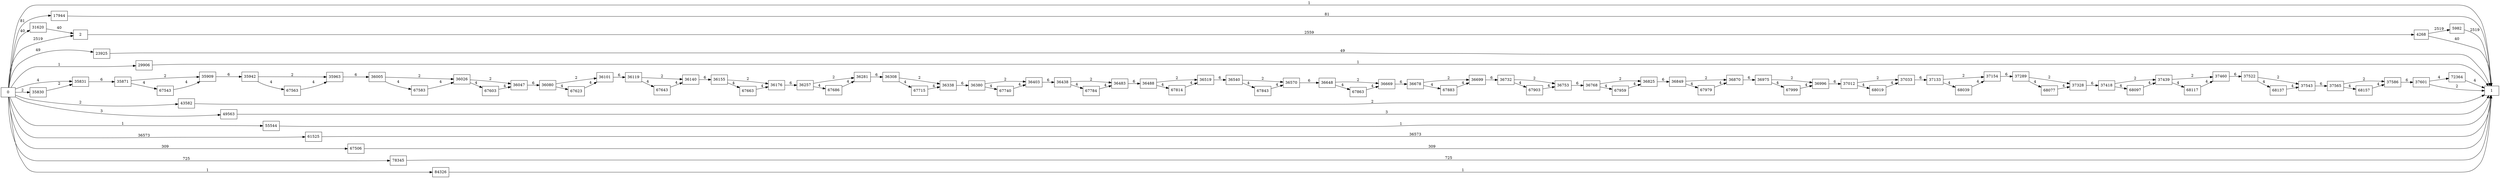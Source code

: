 digraph {
	graph [rankdir=LR]
	node [shape=rectangle]
	2 -> 4268 [label=2559]
	4268 -> 1 [label=40]
	4268 -> 5982 [label=2519]
	5982 -> 1 [label=2519]
	17944 -> 1 [label=81]
	23925 -> 1 [label=49]
	29906 -> 1 [label=1]
	31620 -> 2 [label=40]
	35830 -> 35831 [label=2]
	35831 -> 35871 [label=6]
	35871 -> 35909 [label=2]
	35871 -> 67543 [label=4]
	35909 -> 35942 [label=6]
	35942 -> 35963 [label=2]
	35942 -> 67563 [label=4]
	35963 -> 36005 [label=6]
	36005 -> 36026 [label=2]
	36005 -> 67583 [label=4]
	36026 -> 36047 [label=2]
	36026 -> 67603 [label=4]
	36047 -> 36080 [label=6]
	36080 -> 36101 [label=2]
	36080 -> 67623 [label=4]
	36101 -> 36119 [label=6]
	36119 -> 36140 [label=2]
	36119 -> 67643 [label=4]
	36140 -> 36155 [label=6]
	36155 -> 36176 [label=2]
	36155 -> 67663 [label=4]
	36176 -> 36257 [label=6]
	36257 -> 36281 [label=2]
	36257 -> 67686 [label=4]
	36281 -> 36308 [label=6]
	36308 -> 36338 [label=2]
	36308 -> 67715 [label=4]
	36338 -> 36380 [label=6]
	36380 -> 36403 [label=2]
	36380 -> 67740 [label=4]
	36403 -> 36438 [label=6]
	36438 -> 36483 [label=2]
	36438 -> 67784 [label=4]
	36483 -> 36488 [label=6]
	36488 -> 36519 [label=2]
	36488 -> 67814 [label=4]
	36519 -> 36540 [label=6]
	36540 -> 36570 [label=2]
	36540 -> 67843 [label=4]
	36570 -> 36648 [label=6]
	36648 -> 36669 [label=2]
	36648 -> 67863 [label=4]
	36669 -> 36678 [label=6]
	36678 -> 36699 [label=2]
	36678 -> 67883 [label=4]
	36699 -> 36732 [label=6]
	36732 -> 36753 [label=2]
	36732 -> 67903 [label=4]
	36753 -> 36768 [label=6]
	36768 -> 36825 [label=2]
	36768 -> 67959 [label=4]
	36825 -> 36849 [label=6]
	36849 -> 36870 [label=2]
	36849 -> 67979 [label=4]
	36870 -> 36975 [label=6]
	36975 -> 36996 [label=2]
	36975 -> 67999 [label=4]
	36996 -> 37012 [label=6]
	37012 -> 37033 [label=2]
	37012 -> 68019 [label=4]
	37033 -> 37133 [label=6]
	37133 -> 37154 [label=2]
	37133 -> 68039 [label=4]
	37154 -> 37289 [label=6]
	37289 -> 37328 [label=2]
	37289 -> 68077 [label=4]
	37328 -> 37418 [label=6]
	37418 -> 37439 [label=2]
	37418 -> 68097 [label=4]
	37439 -> 37460 [label=2]
	37439 -> 68117 [label=4]
	37460 -> 37522 [label=6]
	37522 -> 37543 [label=2]
	37522 -> 68137 [label=4]
	37543 -> 37565 [label=6]
	37565 -> 37586 [label=2]
	37565 -> 68157 [label=4]
	37586 -> 37601 [label=6]
	37601 -> 1 [label=2]
	37601 -> 72364 [label=4]
	43582 -> 1 [label=2]
	49563 -> 1 [label=3]
	55544 -> 1 [label=1]
	61525 -> 1 [label=36573]
	67506 -> 1 [label=309]
	67543 -> 35909 [label=4]
	67563 -> 35963 [label=4]
	67583 -> 36026 [label=4]
	67603 -> 36047 [label=4]
	67623 -> 36101 [label=4]
	67643 -> 36140 [label=4]
	67663 -> 36176 [label=4]
	67686 -> 36281 [label=4]
	67715 -> 36338 [label=4]
	67740 -> 36403 [label=4]
	67784 -> 36483 [label=4]
	67814 -> 36519 [label=4]
	67843 -> 36570 [label=4]
	67863 -> 36669 [label=4]
	67883 -> 36699 [label=4]
	67903 -> 36753 [label=4]
	67959 -> 36825 [label=4]
	67979 -> 36870 [label=4]
	67999 -> 36996 [label=4]
	68019 -> 37033 [label=4]
	68039 -> 37154 [label=4]
	68077 -> 37328 [label=4]
	68097 -> 37439 [label=4]
	68117 -> 37460 [label=4]
	68137 -> 37543 [label=4]
	68157 -> 37586 [label=4]
	72364 -> 1 [label=4]
	78345 -> 1 [label=725]
	84326 -> 1 [label=1]
	0 -> 2 [label=2519]
	0 -> 35831 [label=4]
	0 -> 1 [label=1]
	0 -> 17944 [label=81]
	0 -> 23925 [label=49]
	0 -> 29906 [label=1]
	0 -> 31620 [label=40]
	0 -> 35830 [label=2]
	0 -> 43582 [label=2]
	0 -> 49563 [label=3]
	0 -> 55544 [label=1]
	0 -> 61525 [label=36573]
	0 -> 67506 [label=309]
	0 -> 78345 [label=725]
	0 -> 84326 [label=1]
}
